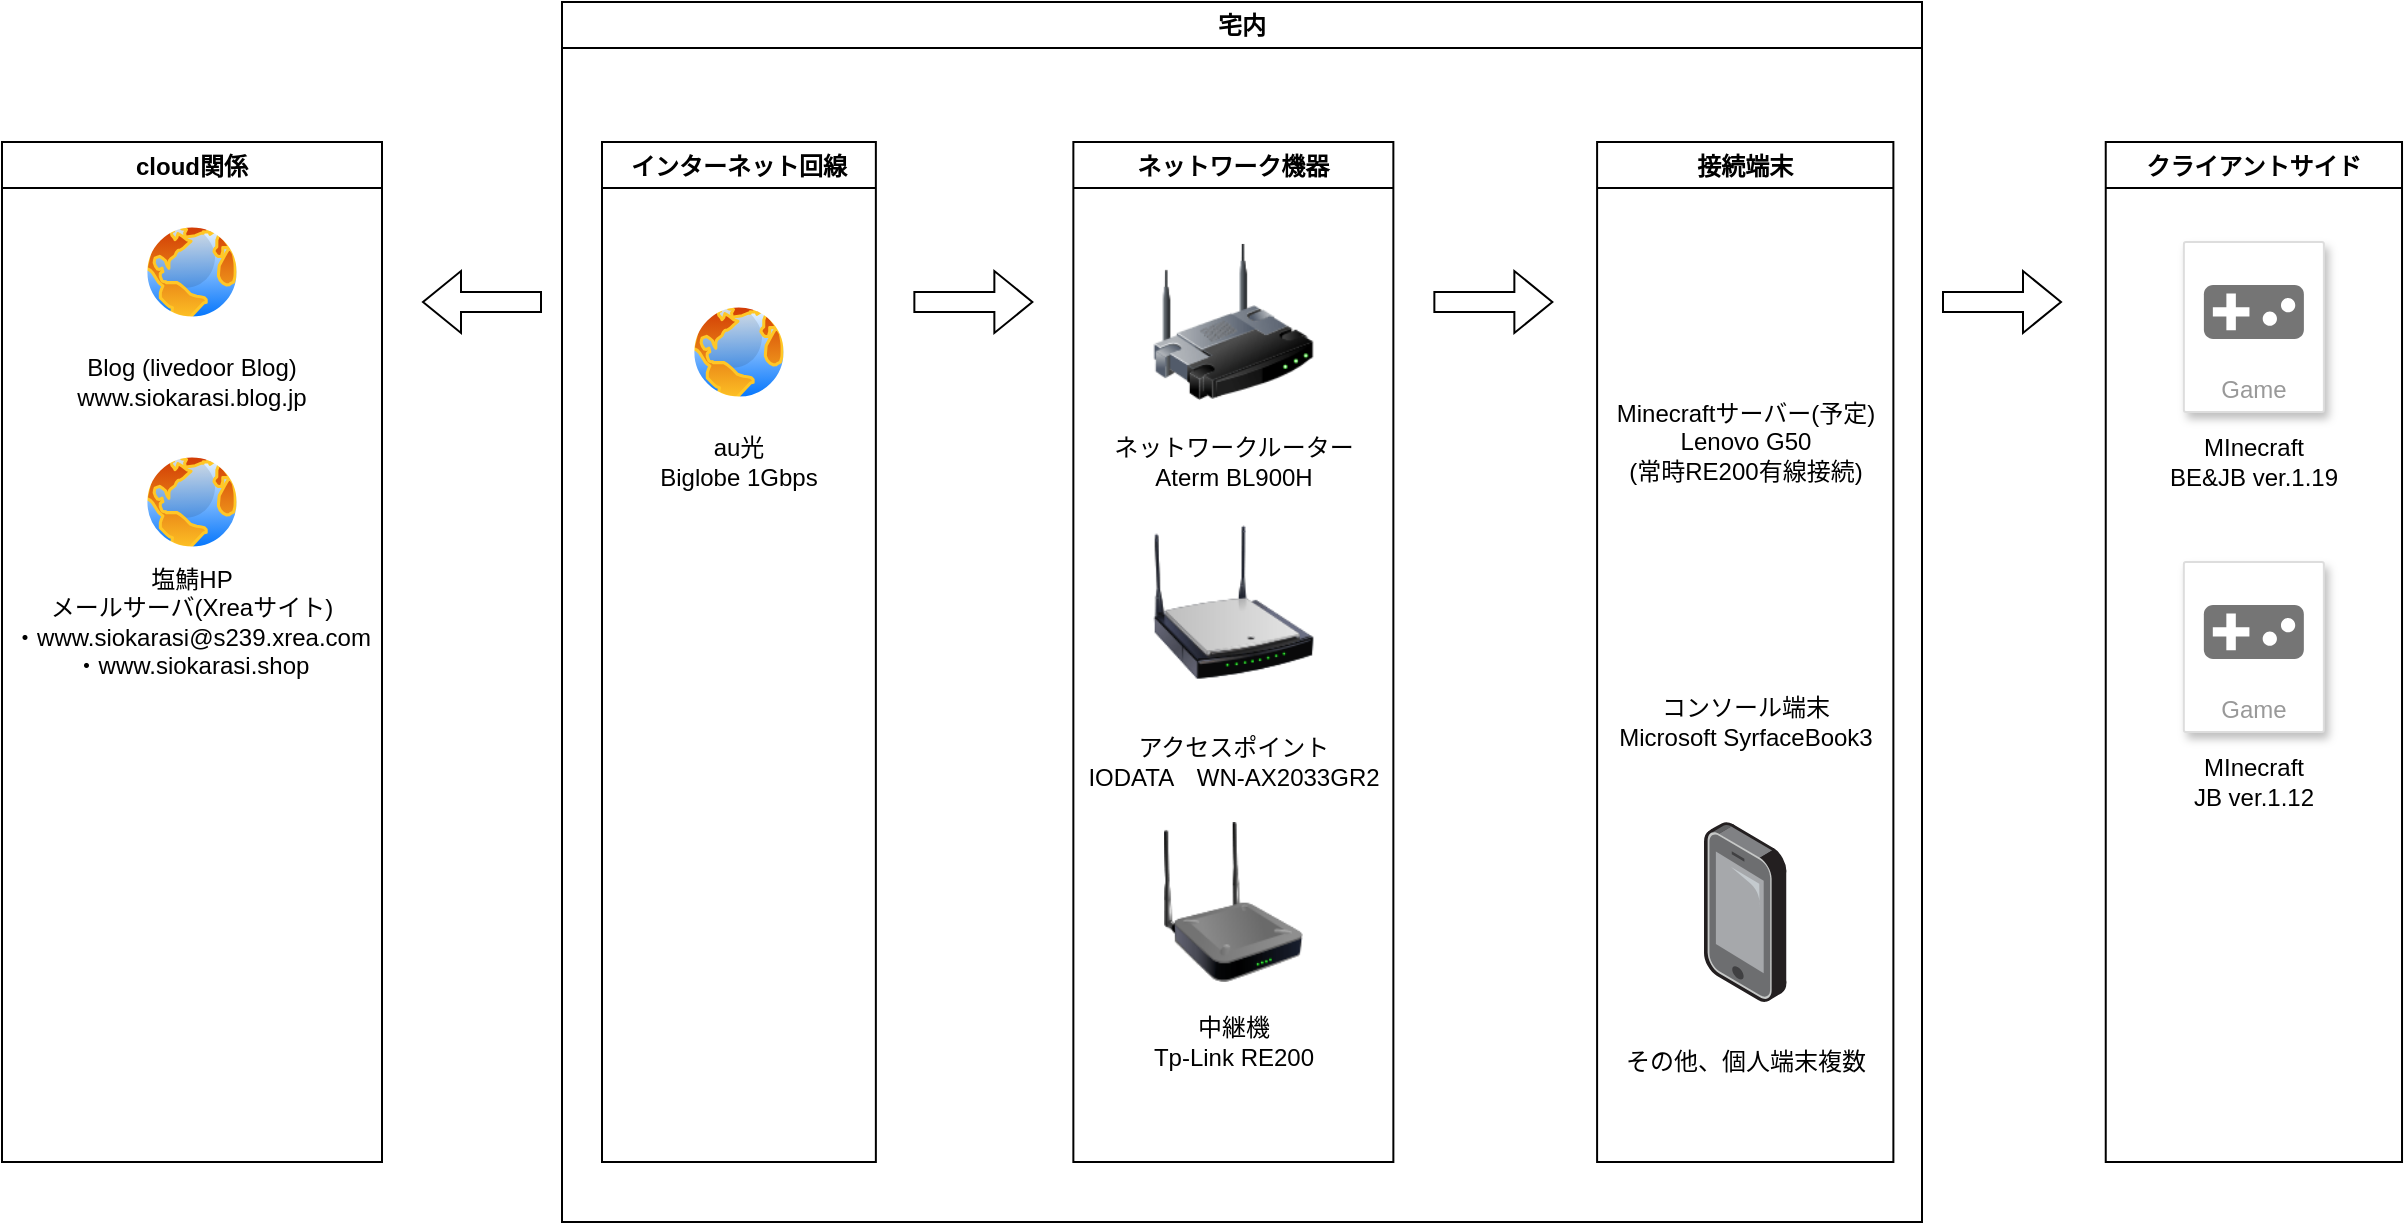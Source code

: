 <mxfile version="21.0.6" type="github">
  <diagram name="ページ1" id="QVNJtjlh60ful9_R9mPs">
    <mxGraphModel dx="2731" dy="1820" grid="1" gridSize="10" guides="1" tooltips="1" connect="1" arrows="1" fold="1" page="1" pageScale="1" pageWidth="1920" pageHeight="1200" math="0" shadow="0">
      <root>
        <mxCell id="0" />
        <mxCell id="1" parent="0" />
        <mxCell id="K0KkJyJvsFJ-GM6A_FJX-10" value="" style="shape=flexArrow;endArrow=classic;html=1;rounded=0;" edge="1" parent="1">
          <mxGeometry width="50" height="50" relative="1" as="geometry">
            <mxPoint x="475.68" y="500" as="sourcePoint" />
            <mxPoint x="535.68" y="500" as="targetPoint" />
            <Array as="points" />
          </mxGeometry>
        </mxCell>
        <mxCell id="K0KkJyJvsFJ-GM6A_FJX-18" value="接続端末" style="swimlane;" vertex="1" parent="1">
          <mxGeometry x="817.55" y="420" width="148.14" height="510" as="geometry" />
        </mxCell>
        <mxCell id="K0KkJyJvsFJ-GM6A_FJX-21" value="コンソール端末&lt;br&gt;Microsoft SyrfaceBook3" style="text;html=1;strokeColor=none;fillColor=none;align=center;verticalAlign=middle;whiteSpace=wrap;rounded=0;" vertex="1" parent="K0KkJyJvsFJ-GM6A_FJX-18">
          <mxGeometry x="0.01" y="270" width="148.12" height="40" as="geometry" />
        </mxCell>
        <mxCell id="K0KkJyJvsFJ-GM6A_FJX-13" value="" style="shape=image;html=1;verticalAlign=top;verticalLabelPosition=bottom;labelBackgroundColor=#ffffff;imageAspect=0;aspect=fixed;image=https://cdn0.iconfinder.com/data/icons/devices-42/512/Laptop-128.png" vertex="1" parent="K0KkJyJvsFJ-GM6A_FJX-18">
          <mxGeometry x="24.58" y="40" width="99" height="99" as="geometry" />
        </mxCell>
        <mxCell id="K0KkJyJvsFJ-GM6A_FJX-19" value="" style="shape=image;html=1;verticalAlign=top;verticalLabelPosition=bottom;labelBackgroundColor=#ffffff;imageAspect=0;aspect=fixed;image=https://cdn0.iconfinder.com/data/icons/devices-42/512/Laptop-128.png" vertex="1" parent="K0KkJyJvsFJ-GM6A_FJX-18">
          <mxGeometry x="24.58" y="190" width="99" height="99" as="geometry" />
        </mxCell>
        <mxCell id="K0KkJyJvsFJ-GM6A_FJX-14" value="Minecraftサーバー(予定)&lt;br&gt;Lenovo G50&lt;br&gt;(常時RE200有線接続)" style="text;html=1;strokeColor=none;fillColor=none;align=center;verticalAlign=middle;whiteSpace=wrap;rounded=0;" vertex="1" parent="K0KkJyJvsFJ-GM6A_FJX-18">
          <mxGeometry x="0.01" y="130" width="148.12" height="40" as="geometry" />
        </mxCell>
        <mxCell id="K0KkJyJvsFJ-GM6A_FJX-35" value="" style="points=[];aspect=fixed;html=1;align=center;shadow=0;dashed=0;image;image=img/lib/allied_telesis/computer_and_terminals/Smartphone.svg;" vertex="1" parent="K0KkJyJvsFJ-GM6A_FJX-18">
          <mxGeometry x="53.45" y="340" width="41.25" height="90" as="geometry" />
        </mxCell>
        <mxCell id="K0KkJyJvsFJ-GM6A_FJX-37" value="その他、個人端末複数" style="text;html=1;strokeColor=none;fillColor=none;align=center;verticalAlign=middle;whiteSpace=wrap;rounded=0;" vertex="1" parent="K0KkJyJvsFJ-GM6A_FJX-18">
          <mxGeometry x="0.02" y="440" width="148.12" height="40" as="geometry" />
        </mxCell>
        <mxCell id="K0KkJyJvsFJ-GM6A_FJX-27" value="ネットワーク機器" style="swimlane;" vertex="1" parent="1">
          <mxGeometry x="555.68" y="420" width="160" height="510" as="geometry" />
        </mxCell>
        <mxCell id="K0KkJyJvsFJ-GM6A_FJX-1" value="" style="image;html=1;image=img/lib/clip_art/networking/Wireless_Router_128x128.png" vertex="1" parent="K0KkJyJvsFJ-GM6A_FJX-27">
          <mxGeometry x="40.0" y="50" width="80" height="80" as="geometry" />
        </mxCell>
        <mxCell id="K0KkJyJvsFJ-GM6A_FJX-7" value="ネットワークルーター&lt;br&gt;Aterm BL900H" style="text;html=1;strokeColor=none;fillColor=none;align=center;verticalAlign=middle;whiteSpace=wrap;rounded=0;" vertex="1" parent="K0KkJyJvsFJ-GM6A_FJX-27">
          <mxGeometry x="11.88" y="140" width="136.25" height="40" as="geometry" />
        </mxCell>
        <mxCell id="K0KkJyJvsFJ-GM6A_FJX-6" value="" style="image;html=1;image=img/lib/clip_art/networking/Wireless_Router_N_128x128.png" vertex="1" parent="K0KkJyJvsFJ-GM6A_FJX-27">
          <mxGeometry x="40.01" y="190" width="80" height="80" as="geometry" />
        </mxCell>
        <mxCell id="K0KkJyJvsFJ-GM6A_FJX-8" value="アクセスポイント&lt;br&gt;IODATA　WN-AX2033GR2" style="text;html=1;strokeColor=none;fillColor=none;align=center;verticalAlign=middle;whiteSpace=wrap;rounded=0;" vertex="1" parent="K0KkJyJvsFJ-GM6A_FJX-27">
          <mxGeometry x="5.95" y="289.5" width="148.12" height="40" as="geometry" />
        </mxCell>
        <mxCell id="K0KkJyJvsFJ-GM6A_FJX-9" value="" style="image;html=1;image=img/lib/clip_art/networking/Repeater_128x128.png" vertex="1" parent="K0KkJyJvsFJ-GM6A_FJX-27">
          <mxGeometry x="40.01" y="340" width="80" height="80" as="geometry" />
        </mxCell>
        <mxCell id="K0KkJyJvsFJ-GM6A_FJX-11" value="中継機&lt;br&gt;Tp-Link RE200" style="text;html=1;strokeColor=none;fillColor=none;align=center;verticalAlign=middle;whiteSpace=wrap;rounded=0;" vertex="1" parent="K0KkJyJvsFJ-GM6A_FJX-27">
          <mxGeometry x="5.94" y="430" width="148.12" height="40" as="geometry" />
        </mxCell>
        <mxCell id="K0KkJyJvsFJ-GM6A_FJX-28" value="インターネット回線" style="swimlane;" vertex="1" parent="1">
          <mxGeometry x="320.0" y="420" width="136.93" height="510" as="geometry" />
        </mxCell>
        <mxCell id="K0KkJyJvsFJ-GM6A_FJX-3" value="" style="aspect=fixed;perimeter=ellipsePerimeter;html=1;align=center;shadow=0;dashed=0;spacingTop=3;image;image=img/lib/active_directory/internet_globe.svg;" vertex="1" parent="K0KkJyJvsFJ-GM6A_FJX-28">
          <mxGeometry x="43.47" y="80" width="50" height="50" as="geometry" />
        </mxCell>
        <mxCell id="K0KkJyJvsFJ-GM6A_FJX-5" value="au光&lt;br&gt;Biglobe 1Gbps" style="text;html=1;strokeColor=none;fillColor=none;align=center;verticalAlign=middle;whiteSpace=wrap;rounded=0;" vertex="1" parent="K0KkJyJvsFJ-GM6A_FJX-28">
          <mxGeometry x="12.22" y="140" width="112.5" height="40" as="geometry" />
        </mxCell>
        <mxCell id="K0KkJyJvsFJ-GM6A_FJX-33" value="" style="shape=flexArrow;endArrow=classic;html=1;rounded=0;" edge="1" parent="1">
          <mxGeometry width="50" height="50" relative="1" as="geometry">
            <mxPoint x="735.68" y="500" as="sourcePoint" />
            <mxPoint x="795.68" y="500" as="targetPoint" />
            <Array as="points" />
          </mxGeometry>
        </mxCell>
        <mxCell id="K0KkJyJvsFJ-GM6A_FJX-38" value="" style="shape=flexArrow;endArrow=classic;html=1;rounded=0;" edge="1" parent="1">
          <mxGeometry width="50" height="50" relative="1" as="geometry">
            <mxPoint x="290" y="500" as="sourcePoint" />
            <mxPoint x="230" y="500" as="targetPoint" />
            <Array as="points" />
          </mxGeometry>
        </mxCell>
        <mxCell id="K0KkJyJvsFJ-GM6A_FJX-39" value="cloud関係" style="swimlane;" vertex="1" parent="1">
          <mxGeometry x="20" y="420" width="190" height="510" as="geometry" />
        </mxCell>
        <mxCell id="K0KkJyJvsFJ-GM6A_FJX-40" value="" style="aspect=fixed;perimeter=ellipsePerimeter;html=1;align=center;shadow=0;dashed=0;spacingTop=3;image;image=img/lib/active_directory/internet_globe.svg;" vertex="1" parent="K0KkJyJvsFJ-GM6A_FJX-39">
          <mxGeometry x="70.0" y="40" width="50" height="50" as="geometry" />
        </mxCell>
        <mxCell id="K0KkJyJvsFJ-GM6A_FJX-41" value="Blog (livedoor Blog)&lt;br&gt;www.siokarasi.blog.jp" style="text;html=1;strokeColor=none;fillColor=none;align=center;verticalAlign=middle;whiteSpace=wrap;rounded=0;" vertex="1" parent="K0KkJyJvsFJ-GM6A_FJX-39">
          <mxGeometry x="25" y="100" width="140" height="40" as="geometry" />
        </mxCell>
        <mxCell id="K0KkJyJvsFJ-GM6A_FJX-45" value="" style="aspect=fixed;perimeter=ellipsePerimeter;html=1;align=center;shadow=0;dashed=0;spacingTop=3;image;image=img/lib/active_directory/internet_globe.svg;" vertex="1" parent="K0KkJyJvsFJ-GM6A_FJX-39">
          <mxGeometry x="70.0" y="155" width="50" height="50" as="geometry" />
        </mxCell>
        <mxCell id="K0KkJyJvsFJ-GM6A_FJX-46" value="塩鯖HP&lt;br&gt;メールサーバ(Xreaサイト)&lt;br&gt;・www.siokarasi@s239.xrea.com&lt;br&gt;・www.siokarasi.shop" style="text;html=1;strokeColor=none;fillColor=none;align=center;verticalAlign=middle;whiteSpace=wrap;rounded=0;" vertex="1" parent="K0KkJyJvsFJ-GM6A_FJX-39">
          <mxGeometry y="220" width="190" height="40" as="geometry" />
        </mxCell>
        <mxCell id="K0KkJyJvsFJ-GM6A_FJX-48" value="クライアントサイド" style="swimlane;" vertex="1" parent="1">
          <mxGeometry x="1071.87" y="420" width="148.14" height="510" as="geometry" />
        </mxCell>
        <mxCell id="K0KkJyJvsFJ-GM6A_FJX-49" value="MInecraft&lt;br&gt;BE&amp;amp;JB ver.1.19" style="text;html=1;strokeColor=none;fillColor=none;align=center;verticalAlign=middle;whiteSpace=wrap;rounded=0;" vertex="1" parent="K0KkJyJvsFJ-GM6A_FJX-48">
          <mxGeometry x="0.02" y="140" width="148.12" height="40" as="geometry" />
        </mxCell>
        <mxCell id="K0KkJyJvsFJ-GM6A_FJX-56" value="Game" style="strokeColor=#dddddd;shadow=1;strokeWidth=1;rounded=1;absoluteArcSize=1;arcSize=2;labelPosition=center;verticalLabelPosition=middle;align=center;verticalAlign=bottom;spacingLeft=0;fontColor=#999999;fontSize=12;whiteSpace=wrap;spacingBottom=2;html=1;" vertex="1" parent="K0KkJyJvsFJ-GM6A_FJX-48">
          <mxGeometry x="39.07" y="50" width="70" height="85" as="geometry" />
        </mxCell>
        <mxCell id="K0KkJyJvsFJ-GM6A_FJX-57" value="" style="sketch=0;dashed=0;connectable=0;html=1;fillColor=#757575;strokeColor=none;shape=mxgraph.gcp2.game;part=1;" vertex="1" parent="K0KkJyJvsFJ-GM6A_FJX-56">
          <mxGeometry x="0.5" width="50" height="27" relative="1" as="geometry">
            <mxPoint x="-25" y="21.5" as="offset" />
          </mxGeometry>
        </mxCell>
        <mxCell id="K0KkJyJvsFJ-GM6A_FJX-58" value="MInecraft&lt;br&gt;JB ver.1.12" style="text;html=1;strokeColor=none;fillColor=none;align=center;verticalAlign=middle;whiteSpace=wrap;rounded=0;" vertex="1" parent="K0KkJyJvsFJ-GM6A_FJX-48">
          <mxGeometry y="300" width="148.12" height="40" as="geometry" />
        </mxCell>
        <mxCell id="K0KkJyJvsFJ-GM6A_FJX-59" value="Game" style="strokeColor=#dddddd;shadow=1;strokeWidth=1;rounded=1;absoluteArcSize=1;arcSize=2;labelPosition=center;verticalLabelPosition=middle;align=center;verticalAlign=bottom;spacingLeft=0;fontColor=#999999;fontSize=12;whiteSpace=wrap;spacingBottom=2;html=1;" vertex="1" parent="K0KkJyJvsFJ-GM6A_FJX-48">
          <mxGeometry x="39.05" y="210" width="70" height="85" as="geometry" />
        </mxCell>
        <mxCell id="K0KkJyJvsFJ-GM6A_FJX-60" value="" style="sketch=0;dashed=0;connectable=0;html=1;fillColor=#757575;strokeColor=none;shape=mxgraph.gcp2.game;part=1;" vertex="1" parent="K0KkJyJvsFJ-GM6A_FJX-59">
          <mxGeometry x="0.5" width="50" height="27" relative="1" as="geometry">
            <mxPoint x="-25" y="21.5" as="offset" />
          </mxGeometry>
        </mxCell>
        <mxCell id="K0KkJyJvsFJ-GM6A_FJX-55" value="" style="shape=flexArrow;endArrow=classic;html=1;rounded=0;" edge="1" parent="1">
          <mxGeometry width="50" height="50" relative="1" as="geometry">
            <mxPoint x="990" y="500" as="sourcePoint" />
            <mxPoint x="1050" y="500" as="targetPoint" />
            <Array as="points" />
          </mxGeometry>
        </mxCell>
        <mxCell id="K0KkJyJvsFJ-GM6A_FJX-61" value="宅内" style="swimlane;whiteSpace=wrap;html=1;" vertex="1" parent="1">
          <mxGeometry x="300" y="350" width="680" height="610" as="geometry" />
        </mxCell>
      </root>
    </mxGraphModel>
  </diagram>
</mxfile>
